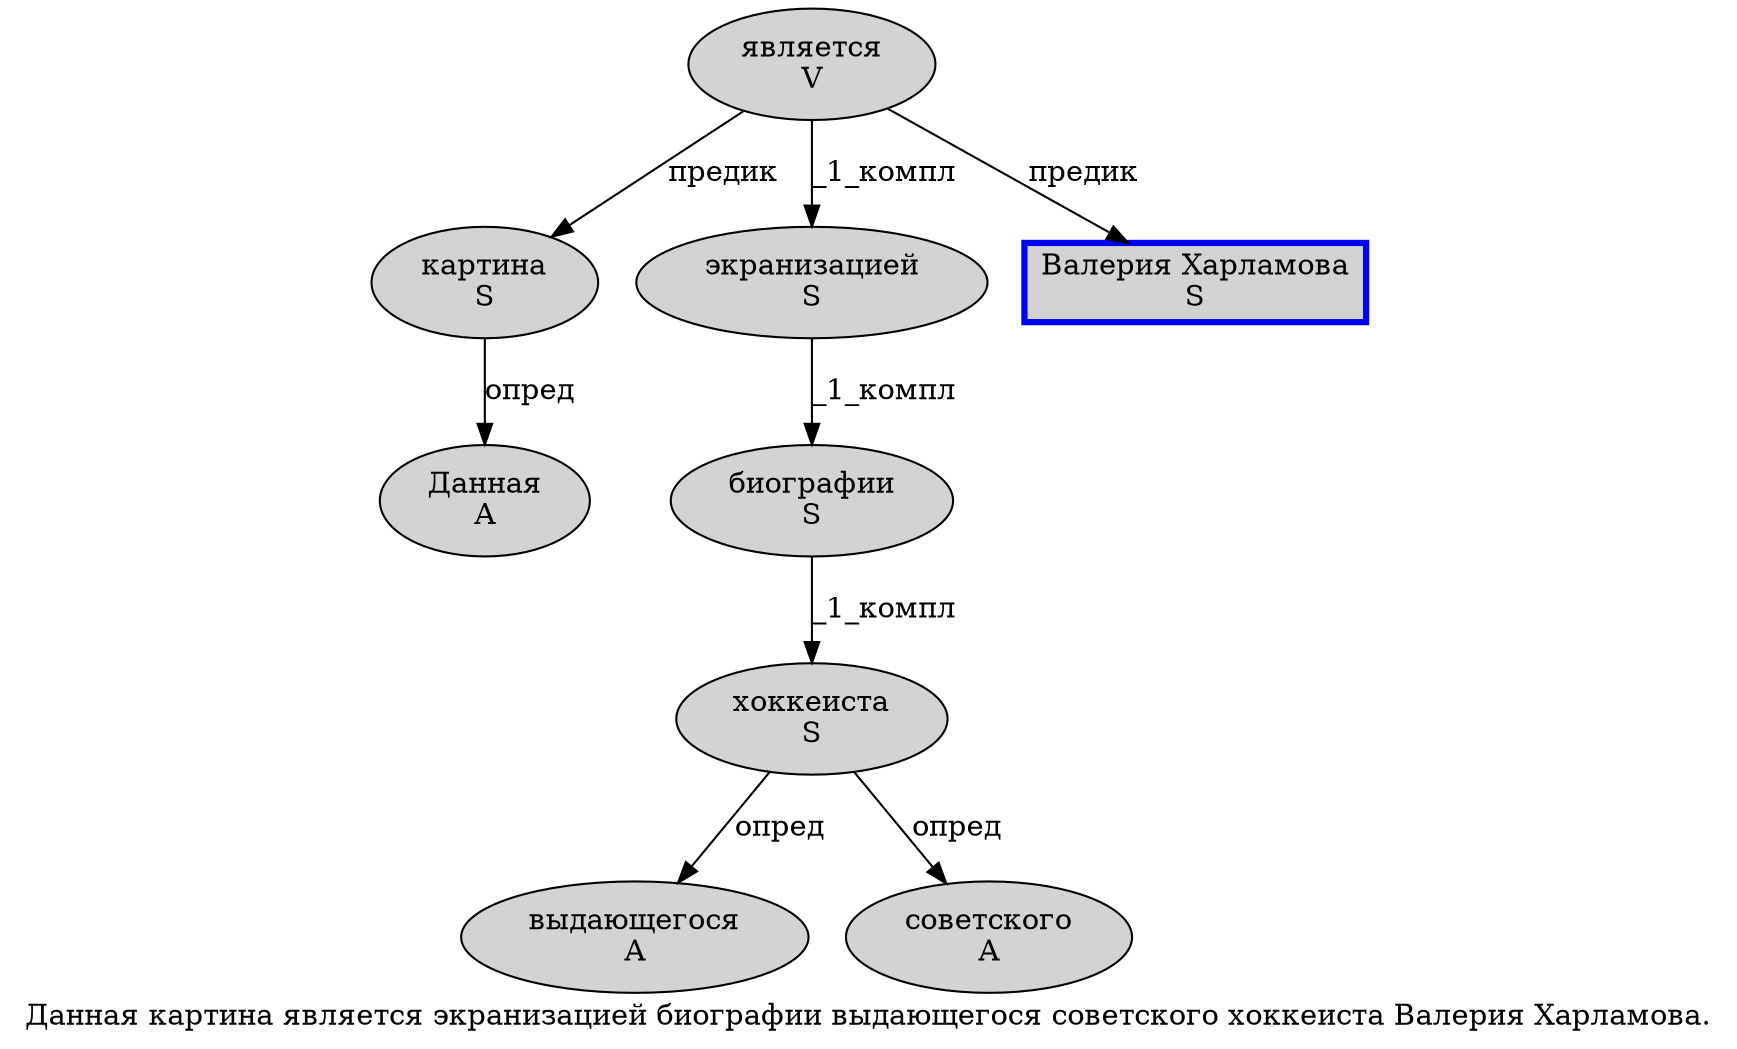 digraph SENTENCE_3466 {
	graph [label="Данная картина является экранизацией биографии выдающегося советского хоккеиста Валерия Харламова."]
	node [style=filled]
		0 [label="Данная
A" color="" fillcolor=lightgray penwidth=1 shape=ellipse]
		1 [label="картина
S" color="" fillcolor=lightgray penwidth=1 shape=ellipse]
		2 [label="является
V" color="" fillcolor=lightgray penwidth=1 shape=ellipse]
		3 [label="экранизацией
S" color="" fillcolor=lightgray penwidth=1 shape=ellipse]
		4 [label="биографии
S" color="" fillcolor=lightgray penwidth=1 shape=ellipse]
		5 [label="выдающегося
A" color="" fillcolor=lightgray penwidth=1 shape=ellipse]
		6 [label="советского
A" color="" fillcolor=lightgray penwidth=1 shape=ellipse]
		7 [label="хоккеиста
S" color="" fillcolor=lightgray penwidth=1 shape=ellipse]
		8 [label="Валерия Харламова
S" color=blue fillcolor=lightgray penwidth=3 shape=box]
			3 -> 4 [label="_1_компл"]
			1 -> 0 [label="опред"]
			4 -> 7 [label="_1_компл"]
			7 -> 5 [label="опред"]
			7 -> 6 [label="опред"]
			2 -> 1 [label="предик"]
			2 -> 3 [label="_1_компл"]
			2 -> 8 [label="предик"]
}
